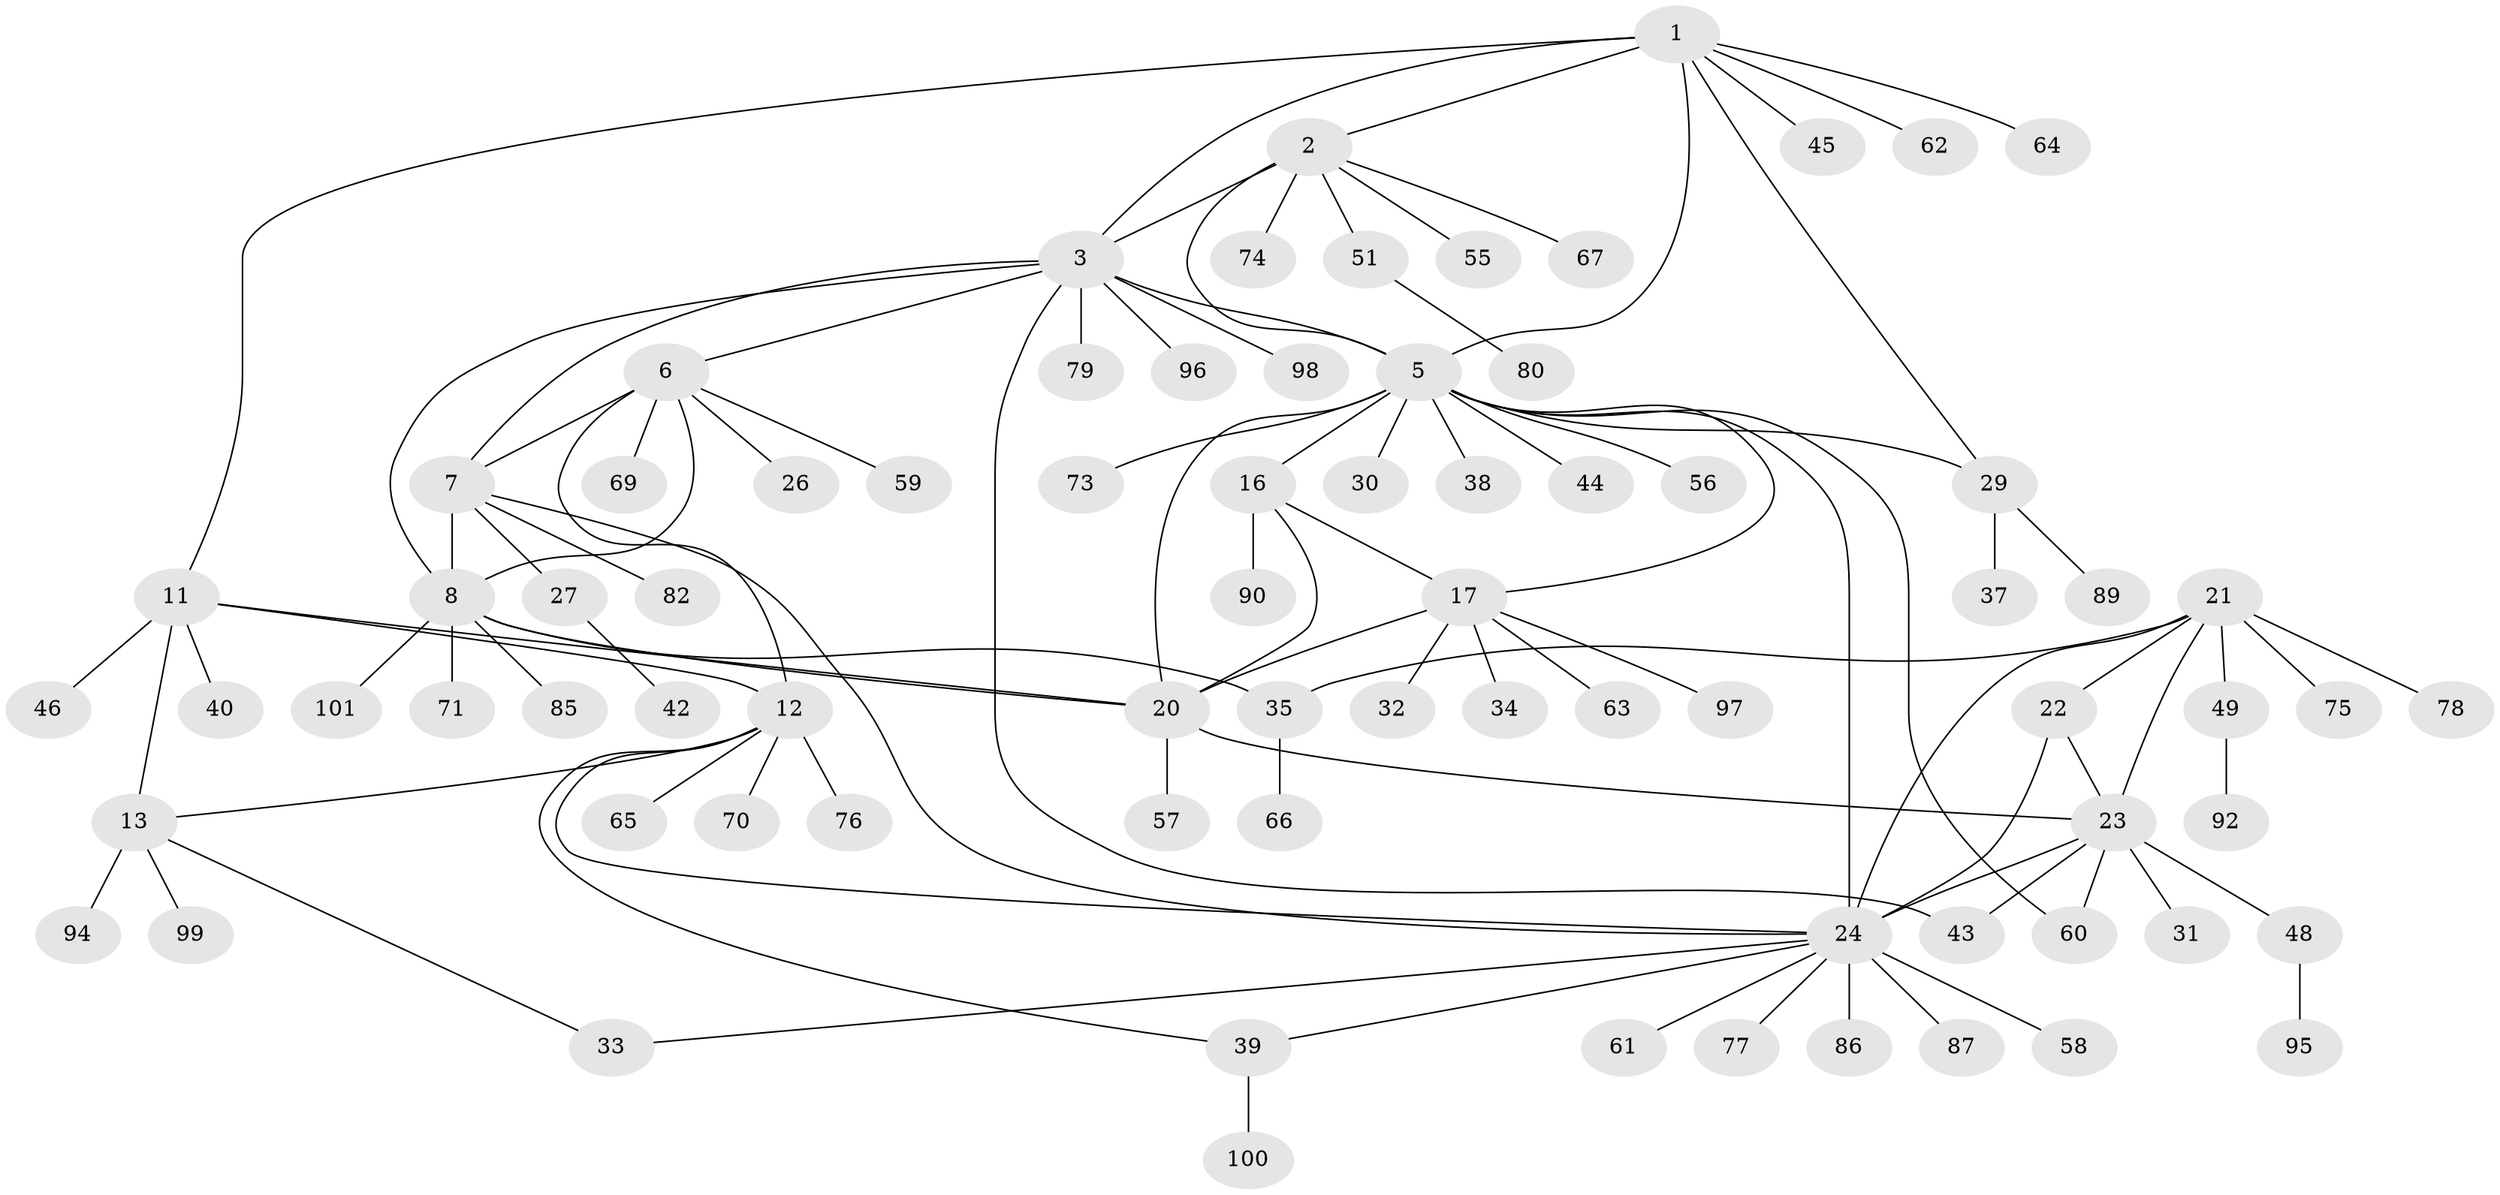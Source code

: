 // Generated by graph-tools (version 1.1) at 2025/52/02/27/25 19:52:18]
// undirected, 77 vertices, 101 edges
graph export_dot {
graph [start="1"]
  node [color=gray90,style=filled];
  1 [super="+36"];
  2 [super="+4"];
  3 [super="+10"];
  5 [super="+19"];
  6 [super="+41"];
  7 [super="+9"];
  8 [super="+47"];
  11 [super="+14"];
  12 [super="+28"];
  13 [super="+15"];
  16 [super="+18"];
  17 [super="+81"];
  20 [super="+68"];
  21 [super="+53"];
  22 [super="+54"];
  23 [super="+52"];
  24 [super="+25"];
  26;
  27;
  29;
  30;
  31;
  32;
  33;
  34;
  35 [super="+84"];
  37;
  38;
  39 [super="+93"];
  40 [super="+72"];
  42 [super="+88"];
  43;
  44;
  45;
  46;
  48 [super="+50"];
  49;
  51;
  55 [super="+83"];
  56;
  57;
  58;
  59;
  60 [super="+91"];
  61;
  62;
  63;
  64;
  65;
  66;
  67;
  69;
  70;
  71;
  73;
  74;
  75;
  76;
  77;
  78;
  79;
  80;
  82;
  85;
  86;
  87;
  89;
  90;
  92;
  94;
  95;
  96;
  97;
  98;
  99;
  100;
  101;
  1 -- 2 [weight=2];
  1 -- 3;
  1 -- 5;
  1 -- 29;
  1 -- 45;
  1 -- 64;
  1 -- 11;
  1 -- 62;
  2 -- 3 [weight=2];
  2 -- 5 [weight=2];
  2 -- 51;
  2 -- 55;
  2 -- 67;
  2 -- 74;
  3 -- 5;
  3 -- 96;
  3 -- 98;
  3 -- 6;
  3 -- 7 [weight=2];
  3 -- 8;
  3 -- 43;
  3 -- 79;
  5 -- 24;
  5 -- 30;
  5 -- 44;
  5 -- 56;
  5 -- 38;
  5 -- 73;
  5 -- 16 [weight=2];
  5 -- 17;
  5 -- 20;
  5 -- 60;
  5 -- 29;
  6 -- 7 [weight=2];
  6 -- 8;
  6 -- 12;
  6 -- 26;
  6 -- 59;
  6 -- 69;
  7 -- 8 [weight=2];
  7 -- 82;
  7 -- 24;
  7 -- 27;
  8 -- 20;
  8 -- 101;
  8 -- 85;
  8 -- 71;
  8 -- 35;
  11 -- 12 [weight=2];
  11 -- 13 [weight=4];
  11 -- 20;
  11 -- 40;
  11 -- 46;
  12 -- 13 [weight=2];
  12 -- 65;
  12 -- 76;
  12 -- 24;
  12 -- 70;
  12 -- 39;
  13 -- 99;
  13 -- 33;
  13 -- 94;
  16 -- 17 [weight=2];
  16 -- 20 [weight=2];
  16 -- 90;
  17 -- 20;
  17 -- 32;
  17 -- 34;
  17 -- 63;
  17 -- 97;
  20 -- 23;
  20 -- 57;
  21 -- 22;
  21 -- 23;
  21 -- 24 [weight=2];
  21 -- 35;
  21 -- 49;
  21 -- 75;
  21 -- 78;
  22 -- 23;
  22 -- 24 [weight=2];
  23 -- 24 [weight=2];
  23 -- 31;
  23 -- 43;
  23 -- 48;
  23 -- 60;
  24 -- 58;
  24 -- 77;
  24 -- 33;
  24 -- 39;
  24 -- 86;
  24 -- 87;
  24 -- 61;
  27 -- 42;
  29 -- 37;
  29 -- 89;
  35 -- 66;
  39 -- 100;
  48 -- 95;
  49 -- 92;
  51 -- 80;
}
